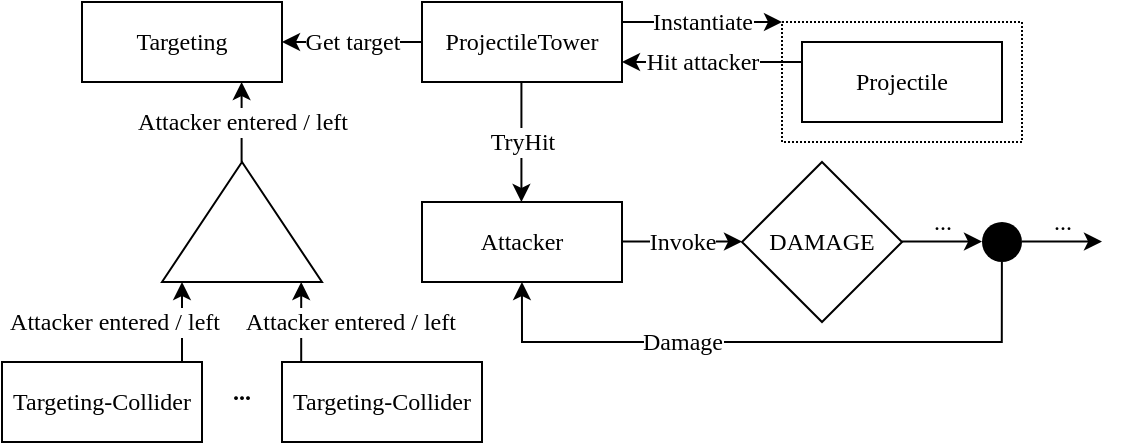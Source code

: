 <mxfile version="24.4.13" type="device">
  <diagram name="Page-1" id="-O7DVFHO-u8wFWGeLq6h">
    <mxGraphModel dx="819" dy="478" grid="1" gridSize="10" guides="1" tooltips="1" connect="1" arrows="1" fold="1" page="1" pageScale="1" pageWidth="850" pageHeight="1100" math="0" shadow="0">
      <root>
        <mxCell id="0" />
        <mxCell id="1" parent="0" />
        <mxCell id="GZ9s9FP61Vwwp0pGO9N9-1" value="Targeting" style="rounded=0;whiteSpace=wrap;html=1;fontFamily=&quot;Latin Modern Mono 12&quot;;" vertex="1" parent="1">
          <mxGeometry x="80" y="200" width="100" height="40" as="geometry" />
        </mxCell>
        <mxCell id="GZ9s9FP61Vwwp0pGO9N9-2" value="" style="triangle;whiteSpace=wrap;html=1;rotation=-90;" vertex="1" parent="1">
          <mxGeometry x="130" y="270" width="60" height="80" as="geometry" />
        </mxCell>
        <mxCell id="GZ9s9FP61Vwwp0pGO9N9-3" value="Attacker entered / left" style="endArrow=classic;html=1;rounded=0;fontFamily=&quot;Latin Modern Regular 12&quot;;fontSize=12;" edge="1" parent="1">
          <mxGeometry width="50" height="50" relative="1" as="geometry">
            <mxPoint x="159.8" y="280" as="sourcePoint" />
            <mxPoint x="159.8" y="240" as="targetPoint" />
          </mxGeometry>
        </mxCell>
        <mxCell id="GZ9s9FP61Vwwp0pGO9N9-5" value="Targeting-Collider" style="rounded=0;whiteSpace=wrap;html=1;fontFamily=&quot;Latin Modern Mono 12&quot;;" vertex="1" parent="1">
          <mxGeometry x="40" y="380" width="100" height="40" as="geometry" />
        </mxCell>
        <mxCell id="GZ9s9FP61Vwwp0pGO9N9-6" value="Targeting-Collider" style="rounded=0;whiteSpace=wrap;html=1;fontFamily=&quot;Latin Modern Mono 12&quot;;" vertex="1" parent="1">
          <mxGeometry x="180" y="380" width="100" height="40" as="geometry" />
        </mxCell>
        <mxCell id="GZ9s9FP61Vwwp0pGO9N9-9" value="..." style="text;html=1;align=center;verticalAlign=middle;whiteSpace=wrap;rounded=0;fontFamily=&quot;Latin Modern Mono 12&quot;;fontStyle=1" vertex="1" parent="1">
          <mxGeometry x="140" y="380" width="40" height="30" as="geometry" />
        </mxCell>
        <mxCell id="GZ9s9FP61Vwwp0pGO9N9-11" value="Attacker entered / left" style="endArrow=classic;html=1;rounded=0;fontFamily=&quot;Latin Modern Regular 12&quot;;fontSize=12;align=right;" edge="1" parent="1">
          <mxGeometry y="-20" width="50" height="50" relative="1" as="geometry">
            <mxPoint x="130" y="380" as="sourcePoint" />
            <mxPoint x="130" y="340" as="targetPoint" />
            <mxPoint as="offset" />
          </mxGeometry>
        </mxCell>
        <mxCell id="GZ9s9FP61Vwwp0pGO9N9-12" value="Attacker entered / left" style="endArrow=classic;html=1;rounded=0;fontFamily=&quot;Latin Modern Regular 12&quot;;fontSize=12;align=left;" edge="1" parent="1">
          <mxGeometry y="30" width="50" height="50" relative="1" as="geometry">
            <mxPoint x="189.6" y="380" as="sourcePoint" />
            <mxPoint x="189.6" y="340" as="targetPoint" />
            <mxPoint as="offset" />
          </mxGeometry>
        </mxCell>
        <mxCell id="GZ9s9FP61Vwwp0pGO9N9-13" value="ProjectileTower" style="rounded=0;whiteSpace=wrap;html=1;fontFamily=&quot;Latin Modern Mono 12&quot;;" vertex="1" parent="1">
          <mxGeometry x="250" y="200" width="100" height="40" as="geometry" />
        </mxCell>
        <mxCell id="GZ9s9FP61Vwwp0pGO9N9-14" value="Get target" style="endArrow=classic;html=1;rounded=0;fontSize=12;fontFamily=&quot;Latin Modern Regular 12&quot;;" edge="1" parent="1">
          <mxGeometry width="50" height="50" relative="1" as="geometry">
            <mxPoint x="250" y="220" as="sourcePoint" />
            <mxPoint x="180" y="220" as="targetPoint" />
          </mxGeometry>
        </mxCell>
        <mxCell id="GZ9s9FP61Vwwp0pGO9N9-15" value="Projectile" style="rounded=0;whiteSpace=wrap;html=1;fontFamily=&quot;Latin Modern Mono 12&quot;;" vertex="1" parent="1">
          <mxGeometry x="440" y="220" width="100" height="40" as="geometry" />
        </mxCell>
        <mxCell id="GZ9s9FP61Vwwp0pGO9N9-16" value="Instantiate" style="endArrow=classic;html=1;rounded=0;fontFamily=&quot;Latin Modern Regular 12&quot;;fontSize=12;entryX=0;entryY=0;entryDx=0;entryDy=0;" edge="1" parent="1" target="GZ9s9FP61Vwwp0pGO9N9-20">
          <mxGeometry width="50" height="50" relative="1" as="geometry">
            <mxPoint x="350" y="210" as="sourcePoint" />
            <mxPoint x="420" y="210" as="targetPoint" />
          </mxGeometry>
        </mxCell>
        <mxCell id="GZ9s9FP61Vwwp0pGO9N9-17" value="Attacker" style="rounded=0;whiteSpace=wrap;html=1;fontFamily=&quot;Latin Modern Mono 12&quot;;" vertex="1" parent="1">
          <mxGeometry x="250" y="300" width="100" height="40" as="geometry" />
        </mxCell>
        <mxCell id="GZ9s9FP61Vwwp0pGO9N9-18" value="Hit attacker" style="endArrow=classic;html=1;rounded=0;fontFamily=&quot;Latin Modern Regular 12&quot;;fontSize=12;" edge="1" parent="1">
          <mxGeometry x="0.111" width="50" height="50" relative="1" as="geometry">
            <mxPoint x="440" y="230" as="sourcePoint" />
            <mxPoint x="350" y="230" as="targetPoint" />
            <mxPoint as="offset" />
          </mxGeometry>
        </mxCell>
        <mxCell id="GZ9s9FP61Vwwp0pGO9N9-20" value="" style="rounded=0;whiteSpace=wrap;html=1;fillColor=none;dashed=1;dashPattern=1 1;" vertex="1" parent="1">
          <mxGeometry x="430" y="210" width="120" height="60" as="geometry" />
        </mxCell>
        <mxCell id="GZ9s9FP61Vwwp0pGO9N9-21" value="DAMAGE" style="rhombus;whiteSpace=wrap;html=1;fontFamily=&quot;Latin Modern Mono 12&quot;;" vertex="1" parent="1">
          <mxGeometry x="410" y="280" width="80" height="80" as="geometry" />
        </mxCell>
        <mxCell id="GZ9s9FP61Vwwp0pGO9N9-22" value="Invoke" style="endArrow=classic;html=1;rounded=0;fontFamily=&quot;Latin Modern Regular 12&quot;;fontSize=12;" edge="1" parent="1">
          <mxGeometry width="50" height="50" relative="1" as="geometry">
            <mxPoint x="350" y="319.8" as="sourcePoint" />
            <mxPoint x="410" y="319.8" as="targetPoint" />
          </mxGeometry>
        </mxCell>
        <mxCell id="GZ9s9FP61Vwwp0pGO9N9-23" value="..." style="endArrow=classic;html=1;rounded=0;fontFamily=&quot;Latin Modern Mono 12&quot;;fontSize=12;" edge="1" parent="1">
          <mxGeometry y="10" width="50" height="50" relative="1" as="geometry">
            <mxPoint x="490" y="319.8" as="sourcePoint" />
            <mxPoint x="530" y="319.8" as="targetPoint" />
            <mxPoint as="offset" />
          </mxGeometry>
        </mxCell>
        <mxCell id="GZ9s9FP61Vwwp0pGO9N9-24" value="..." style="endArrow=classic;html=1;rounded=0;fontFamily=&quot;Latin Modern Mono 12&quot;;fontSize=12;" edge="1" parent="1">
          <mxGeometry y="10" width="50" height="50" relative="1" as="geometry">
            <mxPoint x="550" y="319.8" as="sourcePoint" />
            <mxPoint x="590" y="319.8" as="targetPoint" />
            <mxPoint as="offset" />
          </mxGeometry>
        </mxCell>
        <mxCell id="GZ9s9FP61Vwwp0pGO9N9-26" value="Damage" style="edgeStyle=orthogonalEdgeStyle;rounded=0;orthogonalLoop=1;jettySize=auto;html=1;fontFamily=&quot;Latin Modern Regular 12&quot;;fontSize=12;" edge="1" parent="1">
          <mxGeometry x="0.29" relative="1" as="geometry">
            <mxPoint x="539.94" y="330" as="sourcePoint" />
            <mxPoint x="299.97" y="340" as="targetPoint" />
            <Array as="points">
              <mxPoint x="539.97" y="370" />
              <mxPoint x="299.97" y="370" />
            </Array>
            <mxPoint as="offset" />
          </mxGeometry>
        </mxCell>
        <mxCell id="GZ9s9FP61Vwwp0pGO9N9-25" value="" style="ellipse;whiteSpace=wrap;html=1;fillColor=#000000;strokeColor=none;" vertex="1" parent="1">
          <mxGeometry x="530" y="310" width="20" height="20" as="geometry" />
        </mxCell>
        <mxCell id="GZ9s9FP61Vwwp0pGO9N9-27" value="TryHit" style="endArrow=classic;html=1;rounded=0;fontFamily=&quot;Latin Modern Mono 12&quot;;fontSize=12;" edge="1" parent="1">
          <mxGeometry width="50" height="50" relative="1" as="geometry">
            <mxPoint x="299.71" y="240" as="sourcePoint" />
            <mxPoint x="299.71" y="300" as="targetPoint" />
          </mxGeometry>
        </mxCell>
      </root>
    </mxGraphModel>
  </diagram>
</mxfile>
